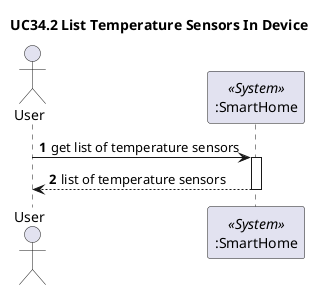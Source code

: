 @startuml

title UC34.2 List Temperature Sensors In Device
autonumber

Actor User
participant ":SmartHome" as smarthome <<System>>

User -> smarthome: get list of temperature sensors
activate smarthome
User <-- smarthome: list of temperature sensors
deactivate smarthome

@enduml